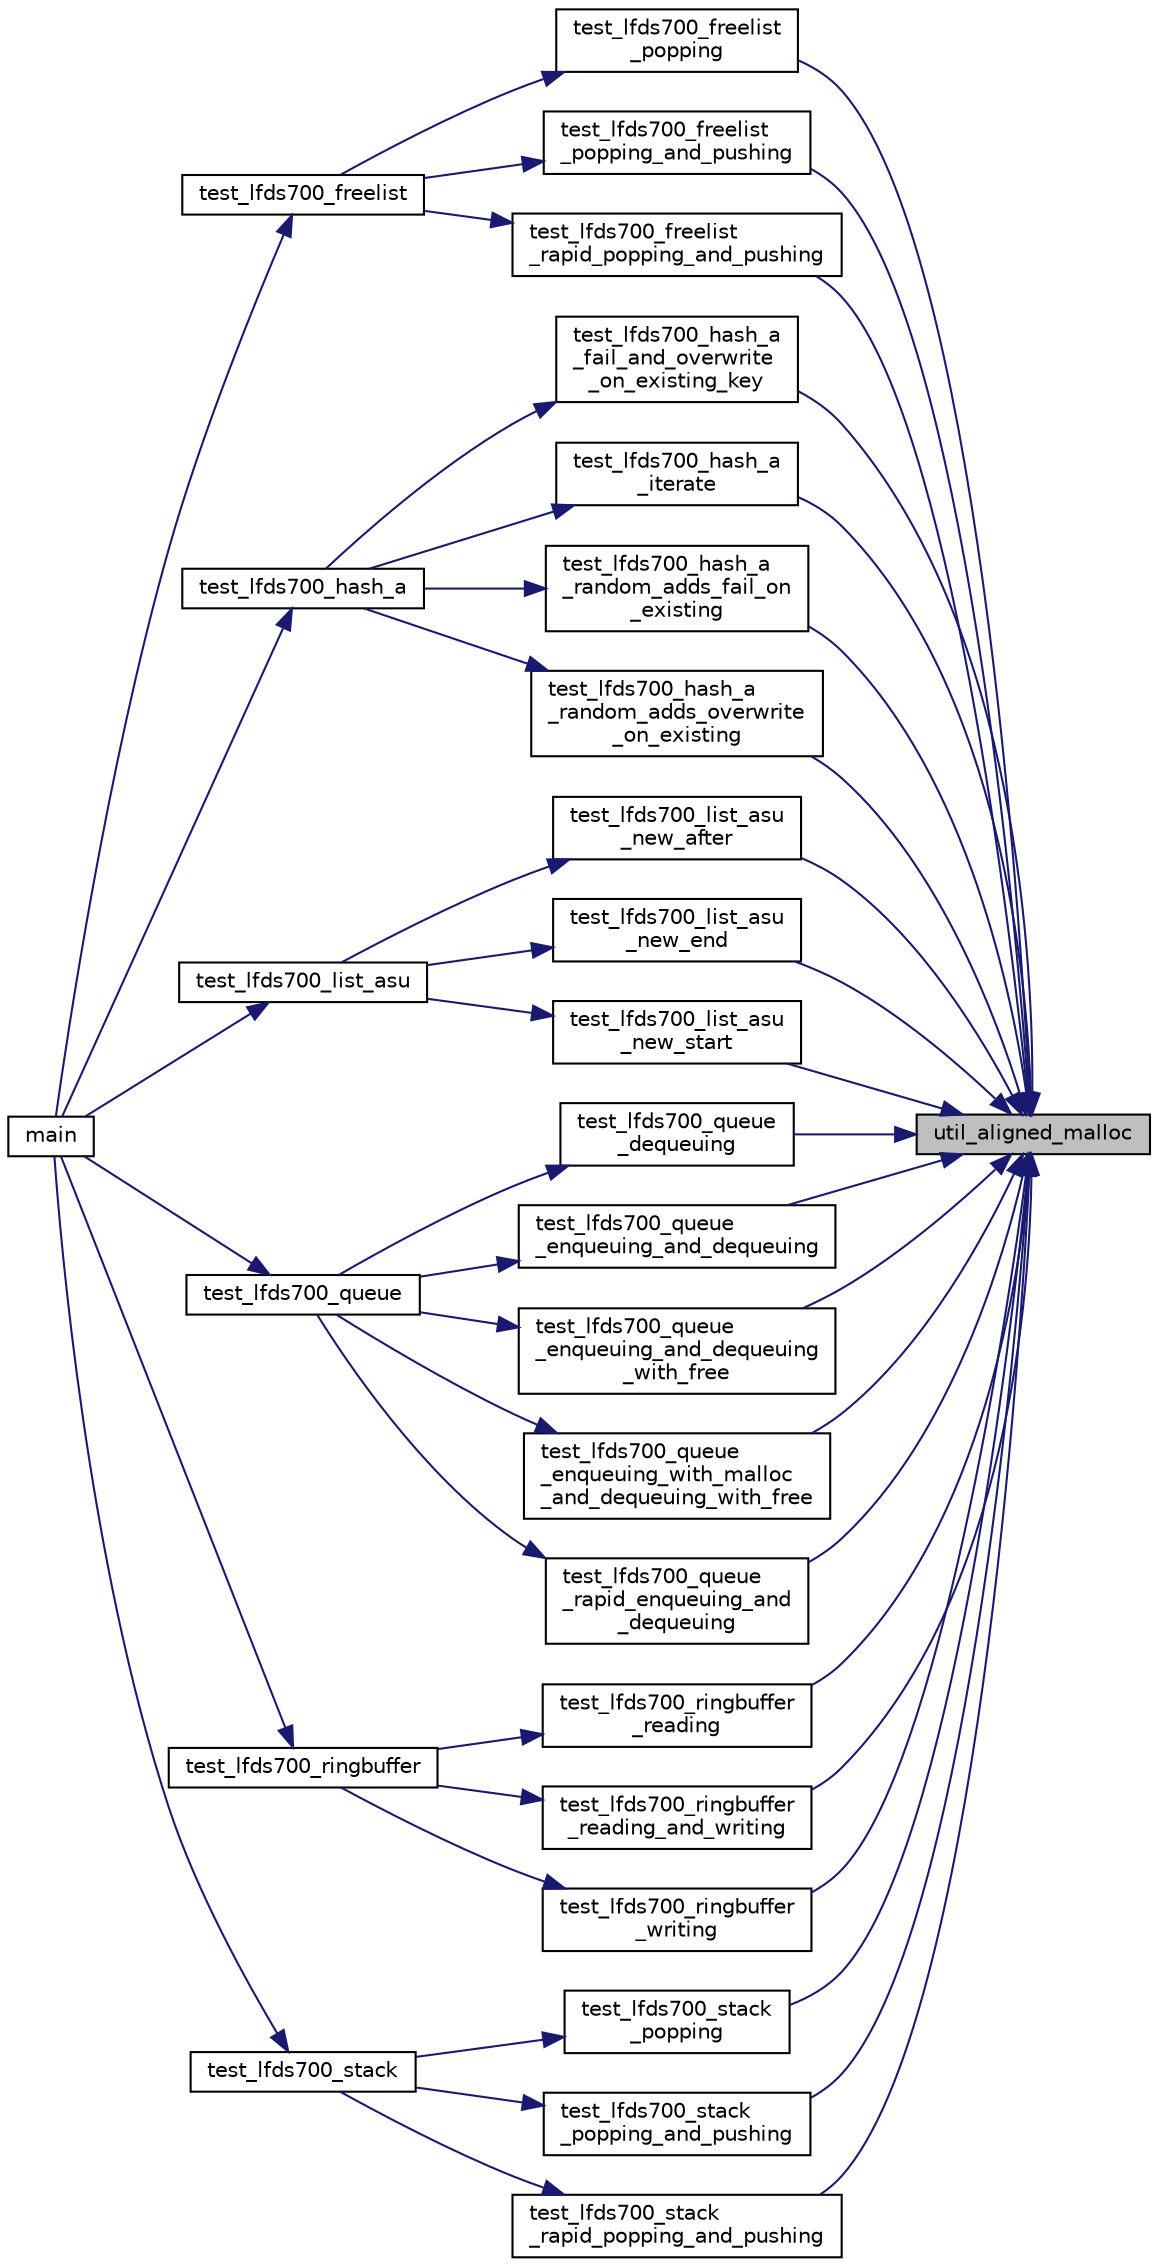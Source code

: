 digraph "util_aligned_malloc"
{
 // LATEX_PDF_SIZE
  edge [fontname="Helvetica",fontsize="10",labelfontname="Helvetica",labelfontsize="10"];
  node [fontname="Helvetica",fontsize="10",shape=record];
  rankdir="RL";
  Node1 [label="util_aligned_malloc",height=0.2,width=0.4,color="black", fillcolor="grey75", style="filled", fontcolor="black",tooltip=" "];
  Node1 -> Node2 [dir="back",color="midnightblue",fontsize="10",style="solid",fontname="Helvetica"];
  Node2 [label="test_lfds700_freelist\l_popping",height=0.2,width=0.4,color="black", fillcolor="white", style="filled",URL="$test__lfds700__freelist__popping_8c.html#a64274ac261202ca61cb074a848f295e7",tooltip=" "];
  Node2 -> Node3 [dir="back",color="midnightblue",fontsize="10",style="solid",fontname="Helvetica"];
  Node3 [label="test_lfds700_freelist",height=0.2,width=0.4,color="black", fillcolor="white", style="filled",URL="$test__lfds700__freelist_8c.html#a21180cd75a63a0ea84608e6c91284683",tooltip=" "];
  Node3 -> Node4 [dir="back",color="midnightblue",fontsize="10",style="solid",fontname="Helvetica"];
  Node4 [label="main",height=0.2,width=0.4,color="black", fillcolor="white", style="filled",URL="$UTIL_2LFDS_2liblfds7_80_80_2test_2src_2main_8c.html#a3c04138a5bfe5d72780bb7e82a18e627",tooltip=" "];
  Node1 -> Node5 [dir="back",color="midnightblue",fontsize="10",style="solid",fontname="Helvetica"];
  Node5 [label="test_lfds700_freelist\l_popping_and_pushing",height=0.2,width=0.4,color="black", fillcolor="white", style="filled",URL="$test__lfds700__freelist__popping__and__pushing_8c.html#ab922caf5cfa3c6c275d7f60550e10dad",tooltip=" "];
  Node5 -> Node3 [dir="back",color="midnightblue",fontsize="10",style="solid",fontname="Helvetica"];
  Node1 -> Node6 [dir="back",color="midnightblue",fontsize="10",style="solid",fontname="Helvetica"];
  Node6 [label="test_lfds700_freelist\l_rapid_popping_and_pushing",height=0.2,width=0.4,color="black", fillcolor="white", style="filled",URL="$test__lfds700__freelist__rapid__popping__and__pushing_8c.html#a6369e3d858157d6695055cf1c5165853",tooltip=" "];
  Node6 -> Node3 [dir="back",color="midnightblue",fontsize="10",style="solid",fontname="Helvetica"];
  Node1 -> Node7 [dir="back",color="midnightblue",fontsize="10",style="solid",fontname="Helvetica"];
  Node7 [label="test_lfds700_hash_a\l_fail_and_overwrite\l_on_existing_key",height=0.2,width=0.4,color="black", fillcolor="white", style="filled",URL="$test__lfds700__hash__addonly__random__adds__fail__and__overwrite_8c.html#acb1a87e0fa9d56f32a28e040dd1231c6",tooltip=" "];
  Node7 -> Node8 [dir="back",color="midnightblue",fontsize="10",style="solid",fontname="Helvetica"];
  Node8 [label="test_lfds700_hash_a",height=0.2,width=0.4,color="black", fillcolor="white", style="filled",URL="$test__lfds700__hash__addonly_8c.html#a6a67beb8e901ca5455f527bdc1e41259",tooltip=" "];
  Node8 -> Node4 [dir="back",color="midnightblue",fontsize="10",style="solid",fontname="Helvetica"];
  Node1 -> Node9 [dir="back",color="midnightblue",fontsize="10",style="solid",fontname="Helvetica"];
  Node9 [label="test_lfds700_hash_a\l_iterate",height=0.2,width=0.4,color="black", fillcolor="white", style="filled",URL="$test__lfds700__hash__addonly__iterate_8c.html#ace53f684ffc1565106daad274eeb0634",tooltip=" "];
  Node9 -> Node8 [dir="back",color="midnightblue",fontsize="10",style="solid",fontname="Helvetica"];
  Node1 -> Node10 [dir="back",color="midnightblue",fontsize="10",style="solid",fontname="Helvetica"];
  Node10 [label="test_lfds700_hash_a\l_random_adds_fail_on\l_existing",height=0.2,width=0.4,color="black", fillcolor="white", style="filled",URL="$test__lfds700__hash__addonly__random__adds__fail_8c.html#a785c725b7d6d2f2420e2b37792f82b34",tooltip=" "];
  Node10 -> Node8 [dir="back",color="midnightblue",fontsize="10",style="solid",fontname="Helvetica"];
  Node1 -> Node11 [dir="back",color="midnightblue",fontsize="10",style="solid",fontname="Helvetica"];
  Node11 [label="test_lfds700_hash_a\l_random_adds_overwrite\l_on_existing",height=0.2,width=0.4,color="black", fillcolor="white", style="filled",URL="$test__lfds700__hash__addonly__random__adds__overwrite_8c.html#ae0222dfa296bf3f58fe748ecc4f54a4b",tooltip=" "];
  Node11 -> Node8 [dir="back",color="midnightblue",fontsize="10",style="solid",fontname="Helvetica"];
  Node1 -> Node12 [dir="back",color="midnightblue",fontsize="10",style="solid",fontname="Helvetica"];
  Node12 [label="test_lfds700_list_asu\l_new_after",height=0.2,width=0.4,color="black", fillcolor="white", style="filled",URL="$test__lfds700__list__addonly__singlylinked__unordered__new__after_8c.html#ae52f7ad51c3d754a2da4f7359ba95716",tooltip=" "];
  Node12 -> Node13 [dir="back",color="midnightblue",fontsize="10",style="solid",fontname="Helvetica"];
  Node13 [label="test_lfds700_list_asu",height=0.2,width=0.4,color="black", fillcolor="white", style="filled",URL="$test__lfds700__list__addonly__singlylinked__unordered_8c.html#a4749b683add62cf24f248be8acf79ff5",tooltip=" "];
  Node13 -> Node4 [dir="back",color="midnightblue",fontsize="10",style="solid",fontname="Helvetica"];
  Node1 -> Node14 [dir="back",color="midnightblue",fontsize="10",style="solid",fontname="Helvetica"];
  Node14 [label="test_lfds700_list_asu\l_new_end",height=0.2,width=0.4,color="black", fillcolor="white", style="filled",URL="$test__lfds700__list__addonly__singlylinked__unordered__new__end_8c.html#a75545ab8575f8d9264ce43ecbca6fcb9",tooltip=" "];
  Node14 -> Node13 [dir="back",color="midnightblue",fontsize="10",style="solid",fontname="Helvetica"];
  Node1 -> Node15 [dir="back",color="midnightblue",fontsize="10",style="solid",fontname="Helvetica"];
  Node15 [label="test_lfds700_list_asu\l_new_start",height=0.2,width=0.4,color="black", fillcolor="white", style="filled",URL="$test__lfds700__list__addonly__singlylinked__unordered__new__start_8c.html#a942133e41bde0467372b5ccc34b8cb2d",tooltip=" "];
  Node15 -> Node13 [dir="back",color="midnightblue",fontsize="10",style="solid",fontname="Helvetica"];
  Node1 -> Node16 [dir="back",color="midnightblue",fontsize="10",style="solid",fontname="Helvetica"];
  Node16 [label="test_lfds700_queue\l_dequeuing",height=0.2,width=0.4,color="black", fillcolor="white", style="filled",URL="$test__lfds700__queue__dequeuing_8c.html#a1be573bca879155313571a0325976061",tooltip=" "];
  Node16 -> Node17 [dir="back",color="midnightblue",fontsize="10",style="solid",fontname="Helvetica"];
  Node17 [label="test_lfds700_queue",height=0.2,width=0.4,color="black", fillcolor="white", style="filled",URL="$test__lfds700__queue_8c.html#a677b7e16b0c961029a7a557e43111836",tooltip=" "];
  Node17 -> Node4 [dir="back",color="midnightblue",fontsize="10",style="solid",fontname="Helvetica"];
  Node1 -> Node18 [dir="back",color="midnightblue",fontsize="10",style="solid",fontname="Helvetica"];
  Node18 [label="test_lfds700_queue\l_enqueuing_and_dequeuing",height=0.2,width=0.4,color="black", fillcolor="white", style="filled",URL="$test__lfds700__queue__enqueuing__and__dequeuing_8c.html#a230c287145bfb7219779d383a64b1ffe",tooltip=" "];
  Node18 -> Node17 [dir="back",color="midnightblue",fontsize="10",style="solid",fontname="Helvetica"];
  Node1 -> Node19 [dir="back",color="midnightblue",fontsize="10",style="solid",fontname="Helvetica"];
  Node19 [label="test_lfds700_queue\l_enqueuing_and_dequeuing\l_with_free",height=0.2,width=0.4,color="black", fillcolor="white", style="filled",URL="$test__lfds700__queue__enqueuing__and__dequeuing__with__free_8c.html#a3fc7af781c0bf0cd57da393284d8c171",tooltip=" "];
  Node19 -> Node17 [dir="back",color="midnightblue",fontsize="10",style="solid",fontname="Helvetica"];
  Node1 -> Node20 [dir="back",color="midnightblue",fontsize="10",style="solid",fontname="Helvetica"];
  Node20 [label="test_lfds700_queue\l_enqueuing_with_malloc\l_and_dequeuing_with_free",height=0.2,width=0.4,color="black", fillcolor="white", style="filled",URL="$test__lfds700__queue__enqueuing__with__malloc__and__dequeuing__with__free_8c.html#a6af7cef0f1b4c3e9e629b75d40b23c19",tooltip=" "];
  Node20 -> Node17 [dir="back",color="midnightblue",fontsize="10",style="solid",fontname="Helvetica"];
  Node1 -> Node21 [dir="back",color="midnightblue",fontsize="10",style="solid",fontname="Helvetica"];
  Node21 [label="test_lfds700_queue\l_rapid_enqueuing_and\l_dequeuing",height=0.2,width=0.4,color="black", fillcolor="white", style="filled",URL="$test__lfds700__queue__rapid__enqueuing__and__dequeuing_8c.html#a33c3d32d652c69e7f0e7123fea03b264",tooltip=" "];
  Node21 -> Node17 [dir="back",color="midnightblue",fontsize="10",style="solid",fontname="Helvetica"];
  Node1 -> Node22 [dir="back",color="midnightblue",fontsize="10",style="solid",fontname="Helvetica"];
  Node22 [label="test_lfds700_ringbuffer\l_reading",height=0.2,width=0.4,color="black", fillcolor="white", style="filled",URL="$test__lfds700__ringbuffer__reading_8c.html#a1f73c91d5a729d4f57ba0fd3d47a455b",tooltip=" "];
  Node22 -> Node23 [dir="back",color="midnightblue",fontsize="10",style="solid",fontname="Helvetica"];
  Node23 [label="test_lfds700_ringbuffer",height=0.2,width=0.4,color="black", fillcolor="white", style="filled",URL="$test__lfds700__ringbuffer_8c.html#a56f654cc3514aa7b71a1a0b6cf9e7a16",tooltip=" "];
  Node23 -> Node4 [dir="back",color="midnightblue",fontsize="10",style="solid",fontname="Helvetica"];
  Node1 -> Node24 [dir="back",color="midnightblue",fontsize="10",style="solid",fontname="Helvetica"];
  Node24 [label="test_lfds700_ringbuffer\l_reading_and_writing",height=0.2,width=0.4,color="black", fillcolor="white", style="filled",URL="$test__lfds700__ringbuffer__reading__and__writing_8c.html#a5bea244c67d9fdc1d2c619381b6ca1ef",tooltip=" "];
  Node24 -> Node23 [dir="back",color="midnightblue",fontsize="10",style="solid",fontname="Helvetica"];
  Node1 -> Node25 [dir="back",color="midnightblue",fontsize="10",style="solid",fontname="Helvetica"];
  Node25 [label="test_lfds700_ringbuffer\l_writing",height=0.2,width=0.4,color="black", fillcolor="white", style="filled",URL="$test__lfds700__ringbuffer__writing_8c.html#ac69e91648dea738f7d25fa04f368ce85",tooltip=" "];
  Node25 -> Node23 [dir="back",color="midnightblue",fontsize="10",style="solid",fontname="Helvetica"];
  Node1 -> Node26 [dir="back",color="midnightblue",fontsize="10",style="solid",fontname="Helvetica"];
  Node26 [label="test_lfds700_stack\l_popping",height=0.2,width=0.4,color="black", fillcolor="white", style="filled",URL="$test__lfds700__stack__popping_8c.html#a29b37274cf515370409cb844822a051e",tooltip=" "];
  Node26 -> Node27 [dir="back",color="midnightblue",fontsize="10",style="solid",fontname="Helvetica"];
  Node27 [label="test_lfds700_stack",height=0.2,width=0.4,color="black", fillcolor="white", style="filled",URL="$test__lfds700__stack_8c.html#a377b2ceef4169adfe08ae54ed92d80fa",tooltip=" "];
  Node27 -> Node4 [dir="back",color="midnightblue",fontsize="10",style="solid",fontname="Helvetica"];
  Node1 -> Node28 [dir="back",color="midnightblue",fontsize="10",style="solid",fontname="Helvetica"];
  Node28 [label="test_lfds700_stack\l_popping_and_pushing",height=0.2,width=0.4,color="black", fillcolor="white", style="filled",URL="$test__lfds700__stack__popping__and__pushing_8c.html#abff6254b96477eaf4c169b7ab5a28755",tooltip=" "];
  Node28 -> Node27 [dir="back",color="midnightblue",fontsize="10",style="solid",fontname="Helvetica"];
  Node1 -> Node29 [dir="back",color="midnightblue",fontsize="10",style="solid",fontname="Helvetica"];
  Node29 [label="test_lfds700_stack\l_rapid_popping_and_pushing",height=0.2,width=0.4,color="black", fillcolor="white", style="filled",URL="$test__lfds700__stack__rapid__popping__and__pushing_8c.html#ada81b4d12cac826ad2c5e046a42d5da7",tooltip=" "];
  Node29 -> Node27 [dir="back",color="midnightblue",fontsize="10",style="solid",fontname="Helvetica"];
}
